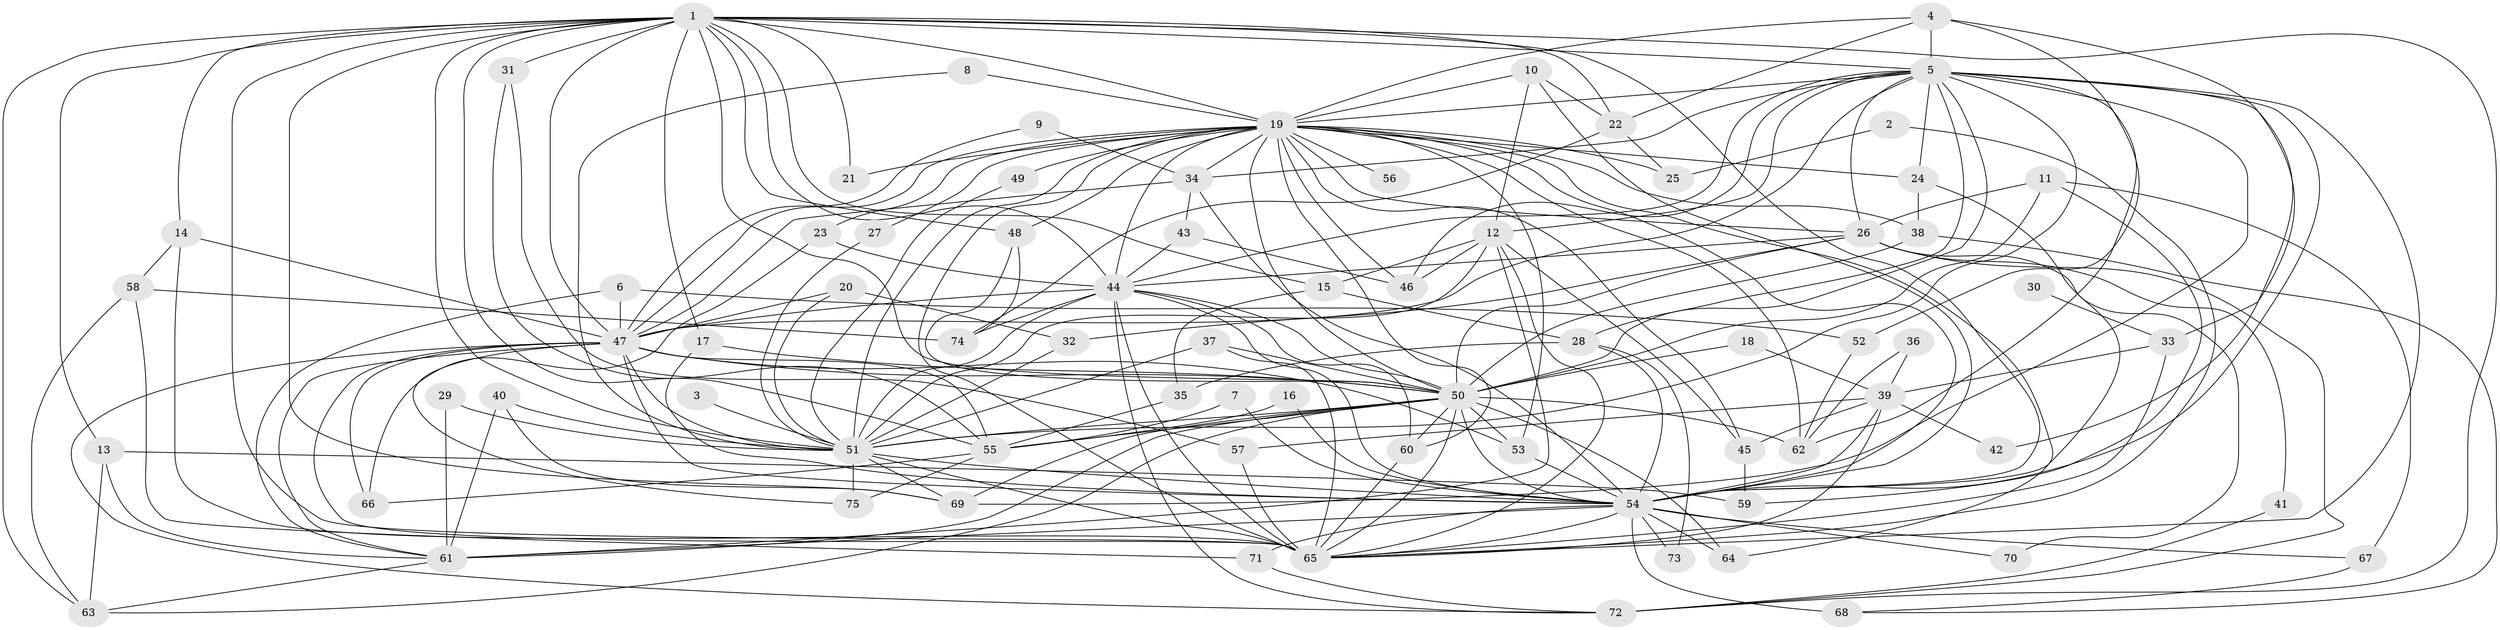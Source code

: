 // original degree distribution, {28: 0.006711409395973154, 31: 0.006711409395973154, 34: 0.006711409395973154, 19: 0.006711409395973154, 29: 0.006711409395973154, 21: 0.013422818791946308, 20: 0.013422818791946308, 16: 0.006711409395973154, 6: 0.026845637583892617, 4: 0.1342281879194631, 10: 0.013422818791946308, 3: 0.16778523489932887, 5: 0.040268456375838924, 2: 0.5369127516778524, 9: 0.013422818791946308}
// Generated by graph-tools (version 1.1) at 2025/01/03/09/25 03:01:18]
// undirected, 75 vertices, 210 edges
graph export_dot {
graph [start="1"]
  node [color=gray90,style=filled];
  1;
  2;
  3;
  4;
  5;
  6;
  7;
  8;
  9;
  10;
  11;
  12;
  13;
  14;
  15;
  16;
  17;
  18;
  19;
  20;
  21;
  22;
  23;
  24;
  25;
  26;
  27;
  28;
  29;
  30;
  31;
  32;
  33;
  34;
  35;
  36;
  37;
  38;
  39;
  40;
  41;
  42;
  43;
  44;
  45;
  46;
  47;
  48;
  49;
  50;
  51;
  52;
  53;
  54;
  55;
  56;
  57;
  58;
  59;
  60;
  61;
  62;
  63;
  64;
  65;
  66;
  67;
  68;
  69;
  70;
  71;
  72;
  73;
  74;
  75;
  1 -- 5 [weight=2.0];
  1 -- 13 [weight=1.0];
  1 -- 14 [weight=1.0];
  1 -- 15 [weight=1.0];
  1 -- 17 [weight=1.0];
  1 -- 19 [weight=2.0];
  1 -- 21 [weight=1.0];
  1 -- 22 [weight=1.0];
  1 -- 31 [weight=2.0];
  1 -- 44 [weight=3.0];
  1 -- 47 [weight=3.0];
  1 -- 48 [weight=1.0];
  1 -- 50 [weight=2.0];
  1 -- 51 [weight=3.0];
  1 -- 54 [weight=3.0];
  1 -- 55 [weight=1.0];
  1 -- 63 [weight=1.0];
  1 -- 65 [weight=3.0];
  1 -- 69 [weight=1.0];
  1 -- 72 [weight=1.0];
  2 -- 25 [weight=1.0];
  2 -- 65 [weight=1.0];
  3 -- 51 [weight=1.0];
  4 -- 5 [weight=1.0];
  4 -- 19 [weight=1.0];
  4 -- 22 [weight=1.0];
  4 -- 33 [weight=1.0];
  4 -- 52 [weight=1.0];
  5 -- 12 [weight=1.0];
  5 -- 19 [weight=2.0];
  5 -- 24 [weight=1.0];
  5 -- 26 [weight=1.0];
  5 -- 28 [weight=1.0];
  5 -- 34 [weight=1.0];
  5 -- 42 [weight=1.0];
  5 -- 44 [weight=1.0];
  5 -- 46 [weight=1.0];
  5 -- 47 [weight=1.0];
  5 -- 50 [weight=2.0];
  5 -- 51 [weight=2.0];
  5 -- 54 [weight=1.0];
  5 -- 62 [weight=1.0];
  5 -- 65 [weight=1.0];
  5 -- 69 [weight=1.0];
  6 -- 47 [weight=1.0];
  6 -- 52 [weight=1.0];
  6 -- 61 [weight=1.0];
  7 -- 54 [weight=1.0];
  7 -- 55 [weight=1.0];
  8 -- 19 [weight=1.0];
  8 -- 51 [weight=1.0];
  9 -- 34 [weight=1.0];
  9 -- 47 [weight=1.0];
  10 -- 12 [weight=1.0];
  10 -- 19 [weight=1.0];
  10 -- 22 [weight=1.0];
  10 -- 54 [weight=1.0];
  11 -- 26 [weight=1.0];
  11 -- 50 [weight=1.0];
  11 -- 59 [weight=1.0];
  11 -- 67 [weight=1.0];
  12 -- 15 [weight=1.0];
  12 -- 45 [weight=1.0];
  12 -- 46 [weight=1.0];
  12 -- 51 [weight=1.0];
  12 -- 61 [weight=1.0];
  12 -- 65 [weight=2.0];
  13 -- 59 [weight=1.0];
  13 -- 61 [weight=1.0];
  13 -- 63 [weight=1.0];
  14 -- 47 [weight=1.0];
  14 -- 58 [weight=1.0];
  14 -- 65 [weight=1.0];
  15 -- 28 [weight=1.0];
  15 -- 35 [weight=1.0];
  16 -- 54 [weight=1.0];
  16 -- 55 [weight=1.0];
  17 -- 50 [weight=1.0];
  17 -- 54 [weight=1.0];
  18 -- 39 [weight=1.0];
  18 -- 50 [weight=1.0];
  19 -- 21 [weight=1.0];
  19 -- 23 [weight=1.0];
  19 -- 24 [weight=1.0];
  19 -- 25 [weight=2.0];
  19 -- 26 [weight=1.0];
  19 -- 27 [weight=1.0];
  19 -- 34 [weight=2.0];
  19 -- 38 [weight=1.0];
  19 -- 44 [weight=1.0];
  19 -- 45 [weight=1.0];
  19 -- 46 [weight=1.0];
  19 -- 47 [weight=1.0];
  19 -- 48 [weight=1.0];
  19 -- 49 [weight=1.0];
  19 -- 50 [weight=1.0];
  19 -- 51 [weight=1.0];
  19 -- 53 [weight=1.0];
  19 -- 54 [weight=1.0];
  19 -- 56 [weight=1.0];
  19 -- 60 [weight=1.0];
  19 -- 62 [weight=1.0];
  19 -- 64 [weight=1.0];
  19 -- 65 [weight=1.0];
  20 -- 32 [weight=1.0];
  20 -- 47 [weight=1.0];
  20 -- 51 [weight=1.0];
  22 -- 25 [weight=1.0];
  22 -- 74 [weight=1.0];
  23 -- 44 [weight=1.0];
  23 -- 66 [weight=1.0];
  24 -- 38 [weight=1.0];
  24 -- 54 [weight=1.0];
  26 -- 32 [weight=1.0];
  26 -- 41 [weight=1.0];
  26 -- 44 [weight=1.0];
  26 -- 50 [weight=1.0];
  26 -- 70 [weight=1.0];
  26 -- 72 [weight=1.0];
  27 -- 51 [weight=1.0];
  28 -- 35 [weight=1.0];
  28 -- 54 [weight=2.0];
  28 -- 73 [weight=1.0];
  29 -- 51 [weight=1.0];
  29 -- 61 [weight=1.0];
  30 -- 33 [weight=1.0];
  31 -- 55 [weight=1.0];
  31 -- 57 [weight=1.0];
  32 -- 51 [weight=1.0];
  33 -- 39 [weight=1.0];
  33 -- 65 [weight=1.0];
  34 -- 43 [weight=1.0];
  34 -- 47 [weight=1.0];
  34 -- 54 [weight=1.0];
  35 -- 55 [weight=1.0];
  36 -- 39 [weight=1.0];
  36 -- 62 [weight=1.0];
  37 -- 50 [weight=1.0];
  37 -- 51 [weight=1.0];
  37 -- 65 [weight=1.0];
  38 -- 50 [weight=1.0];
  38 -- 68 [weight=1.0];
  39 -- 42 [weight=1.0];
  39 -- 45 [weight=1.0];
  39 -- 54 [weight=1.0];
  39 -- 57 [weight=2.0];
  39 -- 65 [weight=1.0];
  40 -- 51 [weight=1.0];
  40 -- 61 [weight=1.0];
  40 -- 69 [weight=1.0];
  41 -- 72 [weight=1.0];
  43 -- 44 [weight=1.0];
  43 -- 46 [weight=1.0];
  44 -- 47 [weight=1.0];
  44 -- 50 [weight=1.0];
  44 -- 51 [weight=2.0];
  44 -- 54 [weight=1.0];
  44 -- 60 [weight=2.0];
  44 -- 65 [weight=2.0];
  44 -- 72 [weight=1.0];
  44 -- 74 [weight=1.0];
  45 -- 59 [weight=1.0];
  47 -- 50 [weight=1.0];
  47 -- 51 [weight=1.0];
  47 -- 53 [weight=1.0];
  47 -- 54 [weight=1.0];
  47 -- 55 [weight=1.0];
  47 -- 61 [weight=1.0];
  47 -- 65 [weight=1.0];
  47 -- 66 [weight=1.0];
  47 -- 72 [weight=1.0];
  47 -- 75 [weight=1.0];
  48 -- 50 [weight=1.0];
  48 -- 74 [weight=1.0];
  49 -- 51 [weight=1.0];
  50 -- 51 [weight=3.0];
  50 -- 53 [weight=1.0];
  50 -- 54 [weight=2.0];
  50 -- 55 [weight=2.0];
  50 -- 60 [weight=1.0];
  50 -- 61 [weight=2.0];
  50 -- 62 [weight=1.0];
  50 -- 63 [weight=1.0];
  50 -- 64 [weight=1.0];
  50 -- 65 [weight=2.0];
  50 -- 69 [weight=2.0];
  51 -- 54 [weight=1.0];
  51 -- 65 [weight=1.0];
  51 -- 69 [weight=1.0];
  51 -- 75 [weight=2.0];
  52 -- 62 [weight=1.0];
  53 -- 54 [weight=1.0];
  54 -- 61 [weight=1.0];
  54 -- 64 [weight=1.0];
  54 -- 65 [weight=1.0];
  54 -- 67 [weight=1.0];
  54 -- 68 [weight=2.0];
  54 -- 70 [weight=1.0];
  54 -- 71 [weight=1.0];
  54 -- 73 [weight=1.0];
  55 -- 66 [weight=1.0];
  55 -- 75 [weight=1.0];
  57 -- 65 [weight=1.0];
  58 -- 63 [weight=1.0];
  58 -- 71 [weight=1.0];
  58 -- 74 [weight=1.0];
  60 -- 65 [weight=1.0];
  61 -- 63 [weight=1.0];
  67 -- 68 [weight=1.0];
  71 -- 72 [weight=1.0];
}

